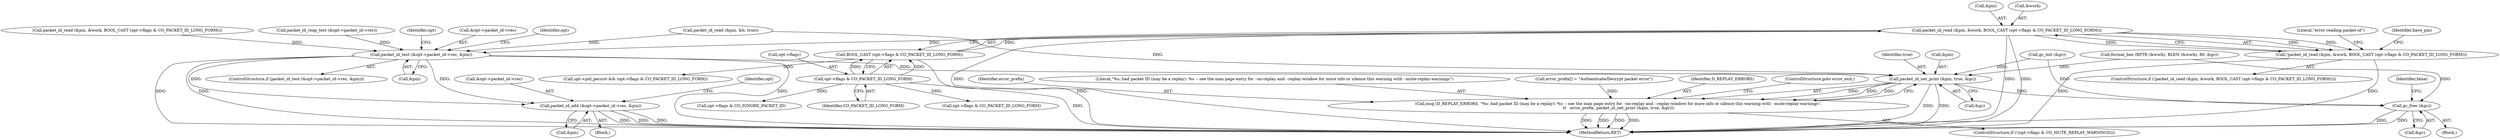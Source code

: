 digraph "0_openvpn_11d21349a4e7e38a025849479b36ace7c2eec2ee@API" {
"1000446" [label="(Call,packet_id_read (&pin, &work, BOOL_CAST (opt->flags & CO_PACKET_ID_LONG_FORM)))"];
"1000451" [label="(Call,BOOL_CAST (opt->flags & CO_PACKET_ID_LONG_FORM))"];
"1000452" [label="(Call,opt->flags & CO_PACKET_ID_LONG_FORM)"];
"1000445" [label="(Call,!packet_id_read (&pin, &work, BOOL_CAST (opt->flags & CO_PACKET_ID_LONG_FORM)))"];
"1000479" [label="(Call,packet_id_test (&opt->packet_id->rec, &pin))"];
"1000489" [label="(Call,packet_id_add (&opt->packet_id->rec, &pin))"];
"1000528" [label="(Call,packet_id_net_print (&pin, true, &gc))"];
"1000524" [label="(Call,msg (D_REPLAY_ERRORS, \"%s: bad packet ID (may be a replay): %s -- see the man page entry for --no-replay and --replay-window for more info or silence this warning with --mute-replay-warnings\",\n\t\t   error_prefix, packet_id_net_print (&pin, true, &gc)))"];
"1000551" [label="(Call,gc_free (&gc))"];
"1000493" [label="(Identifier,opt)"];
"1000526" [label="(Literal,\"%s: bad packet ID (may be a replay): %s -- see the man page entry for --no-replay and --replay-window for more info or silence this warning with --mute-replay-warnings\")"];
"1000124" [label="(Call,error_prefix[] = \"Authenticate/Decrypt packet error\")"];
"1000496" [label="(Call,&pin)"];
"1000452" [label="(Call,opt->flags & CO_PACKET_ID_LONG_FORM)"];
"1000532" [label="(Call,&gc)"];
"1000529" [label="(Call,&pin)"];
"1000488" [label="(Block,)"];
"1000128" [label="(Call,gc_init (&gc))"];
"1000499" [label="(Call,opt->pid_persist && (opt->flags & CO_PACKET_ID_LONG_FORM))"];
"1000524" [label="(Call,msg (D_REPLAY_ERRORS, \"%s: bad packet ID (may be a replay): %s -- see the man page entry for --no-replay and --replay-window for more info or silence this warning with --mute-replay-warnings\",\n\t\t   error_prefix, packet_id_net_print (&pin, true, &gc)))"];
"1000517" [label="(ControlStructure,if (!(opt->flags & CO_MUTE_REPLAY_WARNINGS)))"];
"1000480" [label="(Call,&opt->packet_id->rec)"];
"1000463" [label="(Call,opt->flags & CO_IGNORE_PACKET_ID)"];
"1000525" [label="(Identifier,D_REPLAY_ERRORS)"];
"1000458" [label="(Literal,\"error reading packet-id\")"];
"1000552" [label="(Call,&gc)"];
"1000447" [label="(Call,&pin)"];
"1000503" [label="(Call,opt->flags & CO_PACKET_ID_LONG_FORM)"];
"1000521" [label="(Identifier,opt)"];
"1000534" [label="(ControlStructure,goto error_exit;)"];
"1000453" [label="(Call,opt->flags)"];
"1000489" [label="(Call,packet_id_add (&opt->packet_id->rec, &pin))"];
"1000418" [label="(Call,packet_id_read (&pin, &b, true))"];
"1000531" [label="(Identifier,true)"];
"1000374" [label="(Call,packet_id_read (&pin, &work, BOOL_CAST (opt->flags & CO_PACKET_ID_LONG_FORM)))"];
"1000501" [label="(Identifier,opt)"];
"1000555" [label="(Identifier,false)"];
"1000478" [label="(ControlStructure,if (packet_id_test (&opt->packet_id->rec, &pin)))"];
"1000351" [label="(Call,format_hex (BPTR (&work), BLEN (&work), 80, &gc))"];
"1000528" [label="(Call,packet_id_net_print (&pin, true, &gc))"];
"1000490" [label="(Call,&opt->packet_id->rec)"];
"1000446" [label="(Call,packet_id_read (&pin, &work, BOOL_CAST (opt->flags & CO_PACKET_ID_LONG_FORM)))"];
"1000551" [label="(Call,gc_free (&gc))"];
"1000479" [label="(Call,packet_id_test (&opt->packet_id->rec, &pin))"];
"1000556" [label="(MethodReturn,RET)"];
"1000456" [label="(Identifier,CO_PACKET_ID_LONG_FORM)"];
"1000445" [label="(Call,!packet_id_read (&pin, &work, BOOL_CAST (opt->flags & CO_PACKET_ID_LONG_FORM)))"];
"1000122" [label="(Block,)"];
"1000444" [label="(ControlStructure,if (!packet_id_read (&pin, &work, BOOL_CAST (opt->flags & CO_PACKET_ID_LONG_FORM))))"];
"1000451" [label="(Call,BOOL_CAST (opt->flags & CO_PACKET_ID_LONG_FORM))"];
"1000486" [label="(Call,&pin)"];
"1000449" [label="(Call,&work)"];
"1000471" [label="(Call,packet_id_reap_test (&opt->packet_id->rec))"];
"1000527" [label="(Identifier,error_prefix)"];
"1000460" [label="(Identifier,have_pin)"];
"1000446" -> "1000445"  [label="AST: "];
"1000446" -> "1000451"  [label="CFG: "];
"1000447" -> "1000446"  [label="AST: "];
"1000449" -> "1000446"  [label="AST: "];
"1000451" -> "1000446"  [label="AST: "];
"1000445" -> "1000446"  [label="CFG: "];
"1000446" -> "1000556"  [label="DDG: "];
"1000446" -> "1000556"  [label="DDG: "];
"1000446" -> "1000556"  [label="DDG: "];
"1000446" -> "1000445"  [label="DDG: "];
"1000446" -> "1000445"  [label="DDG: "];
"1000446" -> "1000445"  [label="DDG: "];
"1000451" -> "1000446"  [label="DDG: "];
"1000446" -> "1000479"  [label="DDG: "];
"1000451" -> "1000452"  [label="CFG: "];
"1000452" -> "1000451"  [label="AST: "];
"1000451" -> "1000556"  [label="DDG: "];
"1000452" -> "1000451"  [label="DDG: "];
"1000452" -> "1000451"  [label="DDG: "];
"1000451" -> "1000499"  [label="DDG: "];
"1000452" -> "1000456"  [label="CFG: "];
"1000453" -> "1000452"  [label="AST: "];
"1000456" -> "1000452"  [label="AST: "];
"1000452" -> "1000556"  [label="DDG: "];
"1000452" -> "1000463"  [label="DDG: "];
"1000452" -> "1000503"  [label="DDG: "];
"1000445" -> "1000444"  [label="AST: "];
"1000458" -> "1000445"  [label="CFG: "];
"1000460" -> "1000445"  [label="CFG: "];
"1000445" -> "1000556"  [label="DDG: "];
"1000445" -> "1000556"  [label="DDG: "];
"1000479" -> "1000478"  [label="AST: "];
"1000479" -> "1000486"  [label="CFG: "];
"1000480" -> "1000479"  [label="AST: "];
"1000486" -> "1000479"  [label="AST: "];
"1000493" -> "1000479"  [label="CFG: "];
"1000521" -> "1000479"  [label="CFG: "];
"1000479" -> "1000556"  [label="DDG: "];
"1000479" -> "1000556"  [label="DDG: "];
"1000479" -> "1000556"  [label="DDG: "];
"1000471" -> "1000479"  [label="DDG: "];
"1000374" -> "1000479"  [label="DDG: "];
"1000418" -> "1000479"  [label="DDG: "];
"1000479" -> "1000489"  [label="DDG: "];
"1000479" -> "1000489"  [label="DDG: "];
"1000479" -> "1000528"  [label="DDG: "];
"1000489" -> "1000488"  [label="AST: "];
"1000489" -> "1000496"  [label="CFG: "];
"1000490" -> "1000489"  [label="AST: "];
"1000496" -> "1000489"  [label="AST: "];
"1000501" -> "1000489"  [label="CFG: "];
"1000489" -> "1000556"  [label="DDG: "];
"1000489" -> "1000556"  [label="DDG: "];
"1000489" -> "1000556"  [label="DDG: "];
"1000528" -> "1000524"  [label="AST: "];
"1000528" -> "1000532"  [label="CFG: "];
"1000529" -> "1000528"  [label="AST: "];
"1000531" -> "1000528"  [label="AST: "];
"1000532" -> "1000528"  [label="AST: "];
"1000524" -> "1000528"  [label="CFG: "];
"1000528" -> "1000556"  [label="DDG: "];
"1000528" -> "1000556"  [label="DDG: "];
"1000528" -> "1000524"  [label="DDG: "];
"1000528" -> "1000524"  [label="DDG: "];
"1000528" -> "1000524"  [label="DDG: "];
"1000418" -> "1000528"  [label="DDG: "];
"1000128" -> "1000528"  [label="DDG: "];
"1000351" -> "1000528"  [label="DDG: "];
"1000528" -> "1000551"  [label="DDG: "];
"1000524" -> "1000517"  [label="AST: "];
"1000525" -> "1000524"  [label="AST: "];
"1000526" -> "1000524"  [label="AST: "];
"1000527" -> "1000524"  [label="AST: "];
"1000534" -> "1000524"  [label="CFG: "];
"1000524" -> "1000556"  [label="DDG: "];
"1000524" -> "1000556"  [label="DDG: "];
"1000524" -> "1000556"  [label="DDG: "];
"1000524" -> "1000556"  [label="DDG: "];
"1000124" -> "1000524"  [label="DDG: "];
"1000551" -> "1000122"  [label="AST: "];
"1000551" -> "1000552"  [label="CFG: "];
"1000552" -> "1000551"  [label="AST: "];
"1000555" -> "1000551"  [label="CFG: "];
"1000551" -> "1000556"  [label="DDG: "];
"1000551" -> "1000556"  [label="DDG: "];
"1000128" -> "1000551"  [label="DDG: "];
"1000351" -> "1000551"  [label="DDG: "];
}
